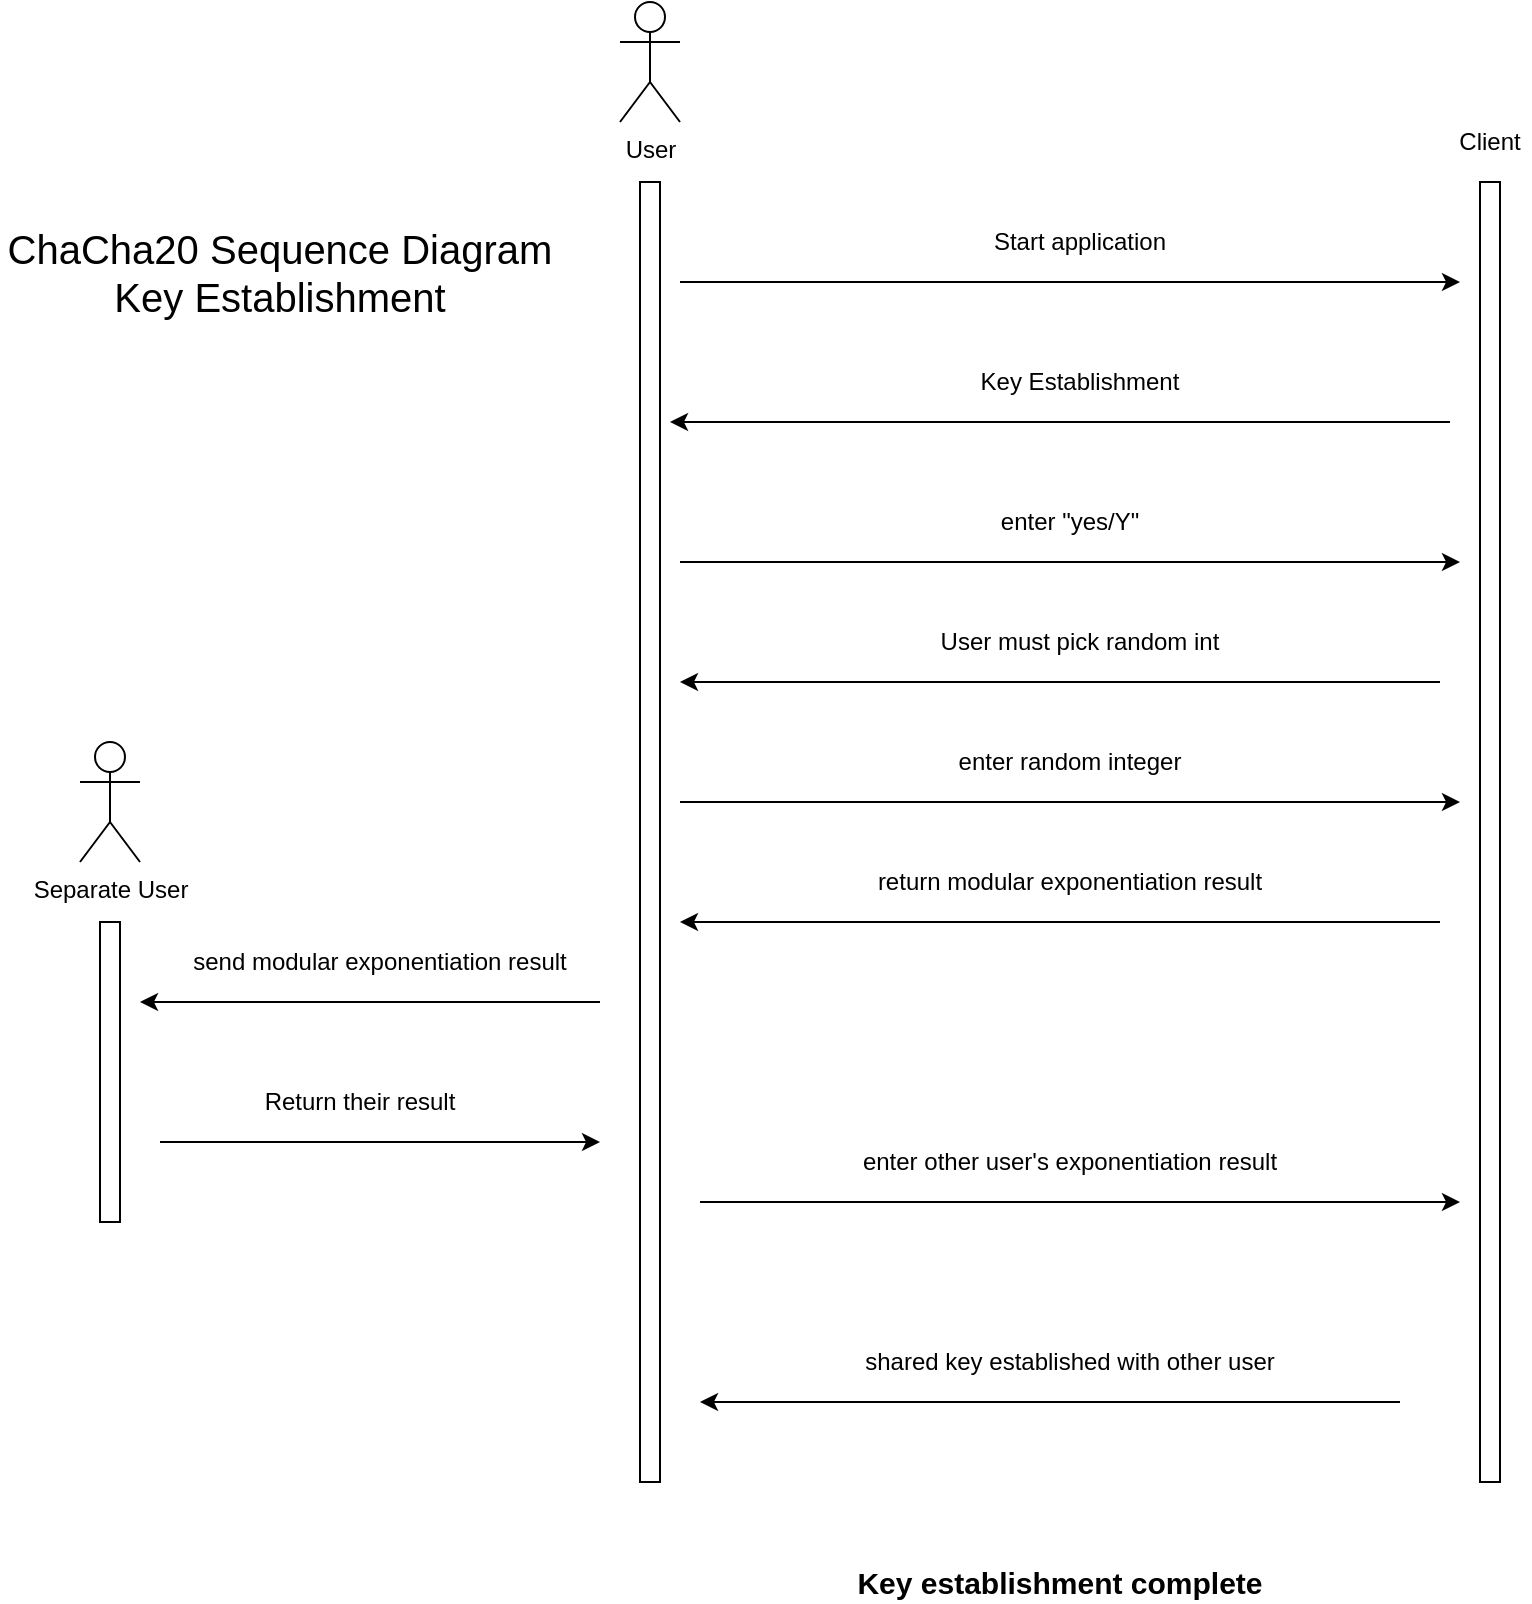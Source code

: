 <mxfile version="14.4.4" type="github">
  <diagram id="_42HzrvpvT-YVe9rVfZ7" name="Page-1">
    <mxGraphModel dx="989" dy="733" grid="1" gridSize="10" guides="1" tooltips="1" connect="1" arrows="1" fold="1" page="1" pageScale="1" pageWidth="850" pageHeight="1100" math="0" shadow="0">
      <root>
        <mxCell id="0" />
        <mxCell id="1" parent="0" />
        <mxCell id="Hxv_-upBevdnLdezDnc9-1" value="" style="rounded=0;whiteSpace=wrap;html=1;" vertex="1" parent="1">
          <mxGeometry x="340" y="110" width="10" height="650" as="geometry" />
        </mxCell>
        <mxCell id="Hxv_-upBevdnLdezDnc9-2" value="User" style="shape=umlActor;verticalLabelPosition=bottom;verticalAlign=top;html=1;outlineConnect=0;" vertex="1" parent="1">
          <mxGeometry x="330" y="20" width="30" height="60" as="geometry" />
        </mxCell>
        <mxCell id="Hxv_-upBevdnLdezDnc9-3" value="" style="rounded=0;whiteSpace=wrap;html=1;" vertex="1" parent="1">
          <mxGeometry x="760" y="110" width="10" height="650" as="geometry" />
        </mxCell>
        <mxCell id="Hxv_-upBevdnLdezDnc9-4" value="Client" style="text;html=1;strokeColor=none;fillColor=none;align=center;verticalAlign=middle;whiteSpace=wrap;rounded=0;" vertex="1" parent="1">
          <mxGeometry x="745" y="80" width="40" height="20" as="geometry" />
        </mxCell>
        <mxCell id="Hxv_-upBevdnLdezDnc9-5" value="" style="endArrow=classic;html=1;" edge="1" parent="1">
          <mxGeometry width="50" height="50" relative="1" as="geometry">
            <mxPoint x="360" y="160" as="sourcePoint" />
            <mxPoint x="750" y="160" as="targetPoint" />
          </mxGeometry>
        </mxCell>
        <mxCell id="Hxv_-upBevdnLdezDnc9-6" value="Start application" style="text;html=1;strokeColor=none;fillColor=none;align=center;verticalAlign=middle;whiteSpace=wrap;rounded=0;" vertex="1" parent="1">
          <mxGeometry x="500" y="130" width="120" height="20" as="geometry" />
        </mxCell>
        <mxCell id="Hxv_-upBevdnLdezDnc9-9" value="" style="endArrow=classic;html=1;" edge="1" parent="1">
          <mxGeometry width="50" height="50" relative="1" as="geometry">
            <mxPoint x="745" y="230" as="sourcePoint" />
            <mxPoint x="355" y="230" as="targetPoint" />
          </mxGeometry>
        </mxCell>
        <mxCell id="Hxv_-upBevdnLdezDnc9-10" value="Key Establishment" style="text;html=1;strokeColor=none;fillColor=none;align=center;verticalAlign=middle;whiteSpace=wrap;rounded=0;" vertex="1" parent="1">
          <mxGeometry x="500" y="200" width="120" height="20" as="geometry" />
        </mxCell>
        <mxCell id="Hxv_-upBevdnLdezDnc9-11" value="" style="endArrow=classic;html=1;" edge="1" parent="1">
          <mxGeometry width="50" height="50" relative="1" as="geometry">
            <mxPoint x="360" y="300" as="sourcePoint" />
            <mxPoint x="750" y="300" as="targetPoint" />
          </mxGeometry>
        </mxCell>
        <mxCell id="Hxv_-upBevdnLdezDnc9-12" value="enter &quot;yes/Y&quot;" style="text;html=1;strokeColor=none;fillColor=none;align=center;verticalAlign=middle;whiteSpace=wrap;rounded=0;" vertex="1" parent="1">
          <mxGeometry x="510" y="270" width="90" height="20" as="geometry" />
        </mxCell>
        <mxCell id="Hxv_-upBevdnLdezDnc9-13" value="" style="endArrow=classic;html=1;" edge="1" parent="1">
          <mxGeometry width="50" height="50" relative="1" as="geometry">
            <mxPoint x="740" y="360" as="sourcePoint" />
            <mxPoint x="360" y="360" as="targetPoint" />
          </mxGeometry>
        </mxCell>
        <mxCell id="Hxv_-upBevdnLdezDnc9-14" value="User must pick random int" style="text;html=1;strokeColor=none;fillColor=none;align=center;verticalAlign=middle;whiteSpace=wrap;rounded=0;" vertex="1" parent="1">
          <mxGeometry x="460" y="330" width="200" height="20" as="geometry" />
        </mxCell>
        <mxCell id="Hxv_-upBevdnLdezDnc9-15" value="" style="endArrow=classic;html=1;" edge="1" parent="1">
          <mxGeometry width="50" height="50" relative="1" as="geometry">
            <mxPoint x="360" y="420" as="sourcePoint" />
            <mxPoint x="750" y="420" as="targetPoint" />
          </mxGeometry>
        </mxCell>
        <mxCell id="Hxv_-upBevdnLdezDnc9-16" value="enter random integer" style="text;html=1;strokeColor=none;fillColor=none;align=center;verticalAlign=middle;whiteSpace=wrap;rounded=0;" vertex="1" parent="1">
          <mxGeometry x="455" y="390" width="200" height="20" as="geometry" />
        </mxCell>
        <mxCell id="Hxv_-upBevdnLdezDnc9-18" value="" style="endArrow=classic;html=1;" edge="1" parent="1">
          <mxGeometry width="50" height="50" relative="1" as="geometry">
            <mxPoint x="740" y="480" as="sourcePoint" />
            <mxPoint x="360" y="480" as="targetPoint" />
          </mxGeometry>
        </mxCell>
        <mxCell id="Hxv_-upBevdnLdezDnc9-19" value="return modular exponentiation result" style="text;html=1;strokeColor=none;fillColor=none;align=center;verticalAlign=middle;whiteSpace=wrap;rounded=0;" vertex="1" parent="1">
          <mxGeometry x="455" y="450" width="200" height="20" as="geometry" />
        </mxCell>
        <mxCell id="Hxv_-upBevdnLdezDnc9-21" value="" style="endArrow=classic;html=1;" edge="1" parent="1">
          <mxGeometry width="50" height="50" relative="1" as="geometry">
            <mxPoint x="320" y="520" as="sourcePoint" />
            <mxPoint x="90" y="520" as="targetPoint" />
          </mxGeometry>
        </mxCell>
        <mxCell id="Hxv_-upBevdnLdezDnc9-22" value="" style="rounded=0;whiteSpace=wrap;html=1;" vertex="1" parent="1">
          <mxGeometry x="70" y="480" width="10" height="150" as="geometry" />
        </mxCell>
        <mxCell id="Hxv_-upBevdnLdezDnc9-23" value="Separate User" style="shape=umlActor;verticalLabelPosition=bottom;verticalAlign=top;html=1;outlineConnect=0;" vertex="1" parent="1">
          <mxGeometry x="60" y="390" width="30" height="60" as="geometry" />
        </mxCell>
        <mxCell id="Hxv_-upBevdnLdezDnc9-24" value="send modular exponentiation result" style="text;html=1;strokeColor=none;fillColor=none;align=center;verticalAlign=middle;whiteSpace=wrap;rounded=0;" vertex="1" parent="1">
          <mxGeometry x="110" y="490" width="200" height="20" as="geometry" />
        </mxCell>
        <mxCell id="Hxv_-upBevdnLdezDnc9-25" value="" style="endArrow=classic;html=1;" edge="1" parent="1">
          <mxGeometry width="50" height="50" relative="1" as="geometry">
            <mxPoint x="100" y="590" as="sourcePoint" />
            <mxPoint x="320" y="590" as="targetPoint" />
          </mxGeometry>
        </mxCell>
        <mxCell id="Hxv_-upBevdnLdezDnc9-26" value="Return their result" style="text;html=1;strokeColor=none;fillColor=none;align=center;verticalAlign=middle;whiteSpace=wrap;rounded=0;" vertex="1" parent="1">
          <mxGeometry x="130" y="560" width="140" height="20" as="geometry" />
        </mxCell>
        <mxCell id="Hxv_-upBevdnLdezDnc9-27" value="" style="endArrow=classic;html=1;" edge="1" parent="1">
          <mxGeometry width="50" height="50" relative="1" as="geometry">
            <mxPoint x="370" y="620" as="sourcePoint" />
            <mxPoint x="750" y="620" as="targetPoint" />
          </mxGeometry>
        </mxCell>
        <mxCell id="Hxv_-upBevdnLdezDnc9-28" value="enter other user&#39;s exponentiation result" style="text;html=1;strokeColor=none;fillColor=none;align=center;verticalAlign=middle;whiteSpace=wrap;rounded=0;" vertex="1" parent="1">
          <mxGeometry x="440" y="590" width="230" height="20" as="geometry" />
        </mxCell>
        <mxCell id="Hxv_-upBevdnLdezDnc9-29" value="" style="endArrow=classic;html=1;" edge="1" parent="1">
          <mxGeometry width="50" height="50" relative="1" as="geometry">
            <mxPoint x="720" y="720" as="sourcePoint" />
            <mxPoint x="370" y="720" as="targetPoint" />
          </mxGeometry>
        </mxCell>
        <mxCell id="Hxv_-upBevdnLdezDnc9-30" value="shared key established with other user" style="text;html=1;strokeColor=none;fillColor=none;align=center;verticalAlign=middle;whiteSpace=wrap;rounded=0;" vertex="1" parent="1">
          <mxGeometry x="440" y="690" width="230" height="20" as="geometry" />
        </mxCell>
        <mxCell id="Hxv_-upBevdnLdezDnc9-31" value="&lt;b&gt;&lt;font style=&quot;font-size: 15px&quot;&gt;Key establishment complete&lt;/font&gt;&lt;/b&gt;" style="text;html=1;strokeColor=none;fillColor=none;align=center;verticalAlign=middle;whiteSpace=wrap;rounded=0;" vertex="1" parent="1">
          <mxGeometry x="440" y="800" width="220" height="20" as="geometry" />
        </mxCell>
        <mxCell id="Hxv_-upBevdnLdezDnc9-32" value="&lt;font style=&quot;font-size: 20px&quot;&gt;ChaCha20 Sequence Diagram Key Establishment&lt;/font&gt;" style="text;html=1;strokeColor=none;fillColor=none;align=center;verticalAlign=middle;whiteSpace=wrap;rounded=0;" vertex="1" parent="1">
          <mxGeometry x="20" y="80" width="280" height="150" as="geometry" />
        </mxCell>
      </root>
    </mxGraphModel>
  </diagram>
</mxfile>
